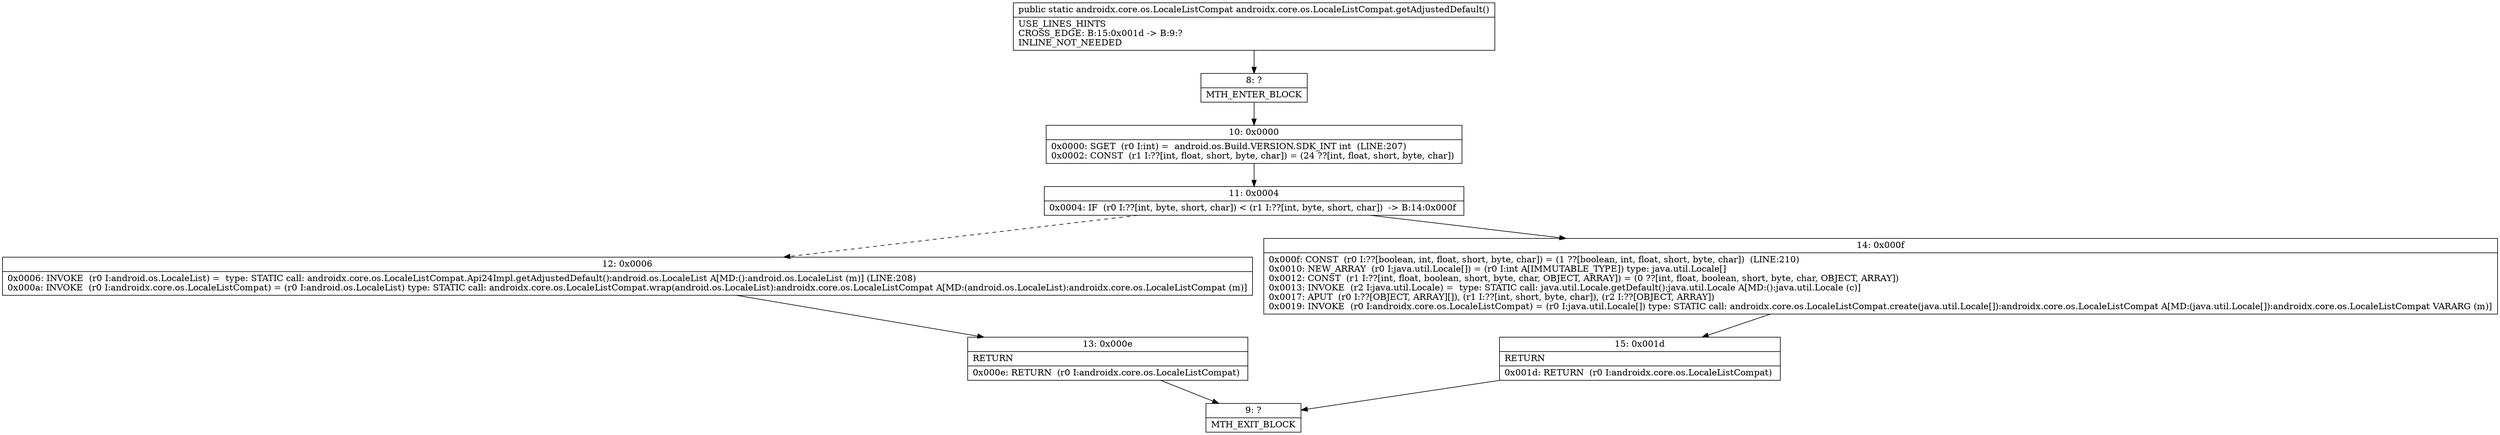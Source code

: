 digraph "CFG forandroidx.core.os.LocaleListCompat.getAdjustedDefault()Landroidx\/core\/os\/LocaleListCompat;" {
Node_8 [shape=record,label="{8\:\ ?|MTH_ENTER_BLOCK\l}"];
Node_10 [shape=record,label="{10\:\ 0x0000|0x0000: SGET  (r0 I:int) =  android.os.Build.VERSION.SDK_INT int  (LINE:207)\l0x0002: CONST  (r1 I:??[int, float, short, byte, char]) = (24 ??[int, float, short, byte, char]) \l}"];
Node_11 [shape=record,label="{11\:\ 0x0004|0x0004: IF  (r0 I:??[int, byte, short, char]) \< (r1 I:??[int, byte, short, char])  \-\> B:14:0x000f \l}"];
Node_12 [shape=record,label="{12\:\ 0x0006|0x0006: INVOKE  (r0 I:android.os.LocaleList) =  type: STATIC call: androidx.core.os.LocaleListCompat.Api24Impl.getAdjustedDefault():android.os.LocaleList A[MD:():android.os.LocaleList (m)] (LINE:208)\l0x000a: INVOKE  (r0 I:androidx.core.os.LocaleListCompat) = (r0 I:android.os.LocaleList) type: STATIC call: androidx.core.os.LocaleListCompat.wrap(android.os.LocaleList):androidx.core.os.LocaleListCompat A[MD:(android.os.LocaleList):androidx.core.os.LocaleListCompat (m)]\l}"];
Node_13 [shape=record,label="{13\:\ 0x000e|RETURN\l|0x000e: RETURN  (r0 I:androidx.core.os.LocaleListCompat) \l}"];
Node_9 [shape=record,label="{9\:\ ?|MTH_EXIT_BLOCK\l}"];
Node_14 [shape=record,label="{14\:\ 0x000f|0x000f: CONST  (r0 I:??[boolean, int, float, short, byte, char]) = (1 ??[boolean, int, float, short, byte, char])  (LINE:210)\l0x0010: NEW_ARRAY  (r0 I:java.util.Locale[]) = (r0 I:int A[IMMUTABLE_TYPE]) type: java.util.Locale[] \l0x0012: CONST  (r1 I:??[int, float, boolean, short, byte, char, OBJECT, ARRAY]) = (0 ??[int, float, boolean, short, byte, char, OBJECT, ARRAY]) \l0x0013: INVOKE  (r2 I:java.util.Locale) =  type: STATIC call: java.util.Locale.getDefault():java.util.Locale A[MD:():java.util.Locale (c)]\l0x0017: APUT  (r0 I:??[OBJECT, ARRAY][]), (r1 I:??[int, short, byte, char]), (r2 I:??[OBJECT, ARRAY]) \l0x0019: INVOKE  (r0 I:androidx.core.os.LocaleListCompat) = (r0 I:java.util.Locale[]) type: STATIC call: androidx.core.os.LocaleListCompat.create(java.util.Locale[]):androidx.core.os.LocaleListCompat A[MD:(java.util.Locale[]):androidx.core.os.LocaleListCompat VARARG (m)]\l}"];
Node_15 [shape=record,label="{15\:\ 0x001d|RETURN\l|0x001d: RETURN  (r0 I:androidx.core.os.LocaleListCompat) \l}"];
MethodNode[shape=record,label="{public static androidx.core.os.LocaleListCompat androidx.core.os.LocaleListCompat.getAdjustedDefault()  | USE_LINES_HINTS\lCROSS_EDGE: B:15:0x001d \-\> B:9:?\lINLINE_NOT_NEEDED\l}"];
MethodNode -> Node_8;Node_8 -> Node_10;
Node_10 -> Node_11;
Node_11 -> Node_12[style=dashed];
Node_11 -> Node_14;
Node_12 -> Node_13;
Node_13 -> Node_9;
Node_14 -> Node_15;
Node_15 -> Node_9;
}


